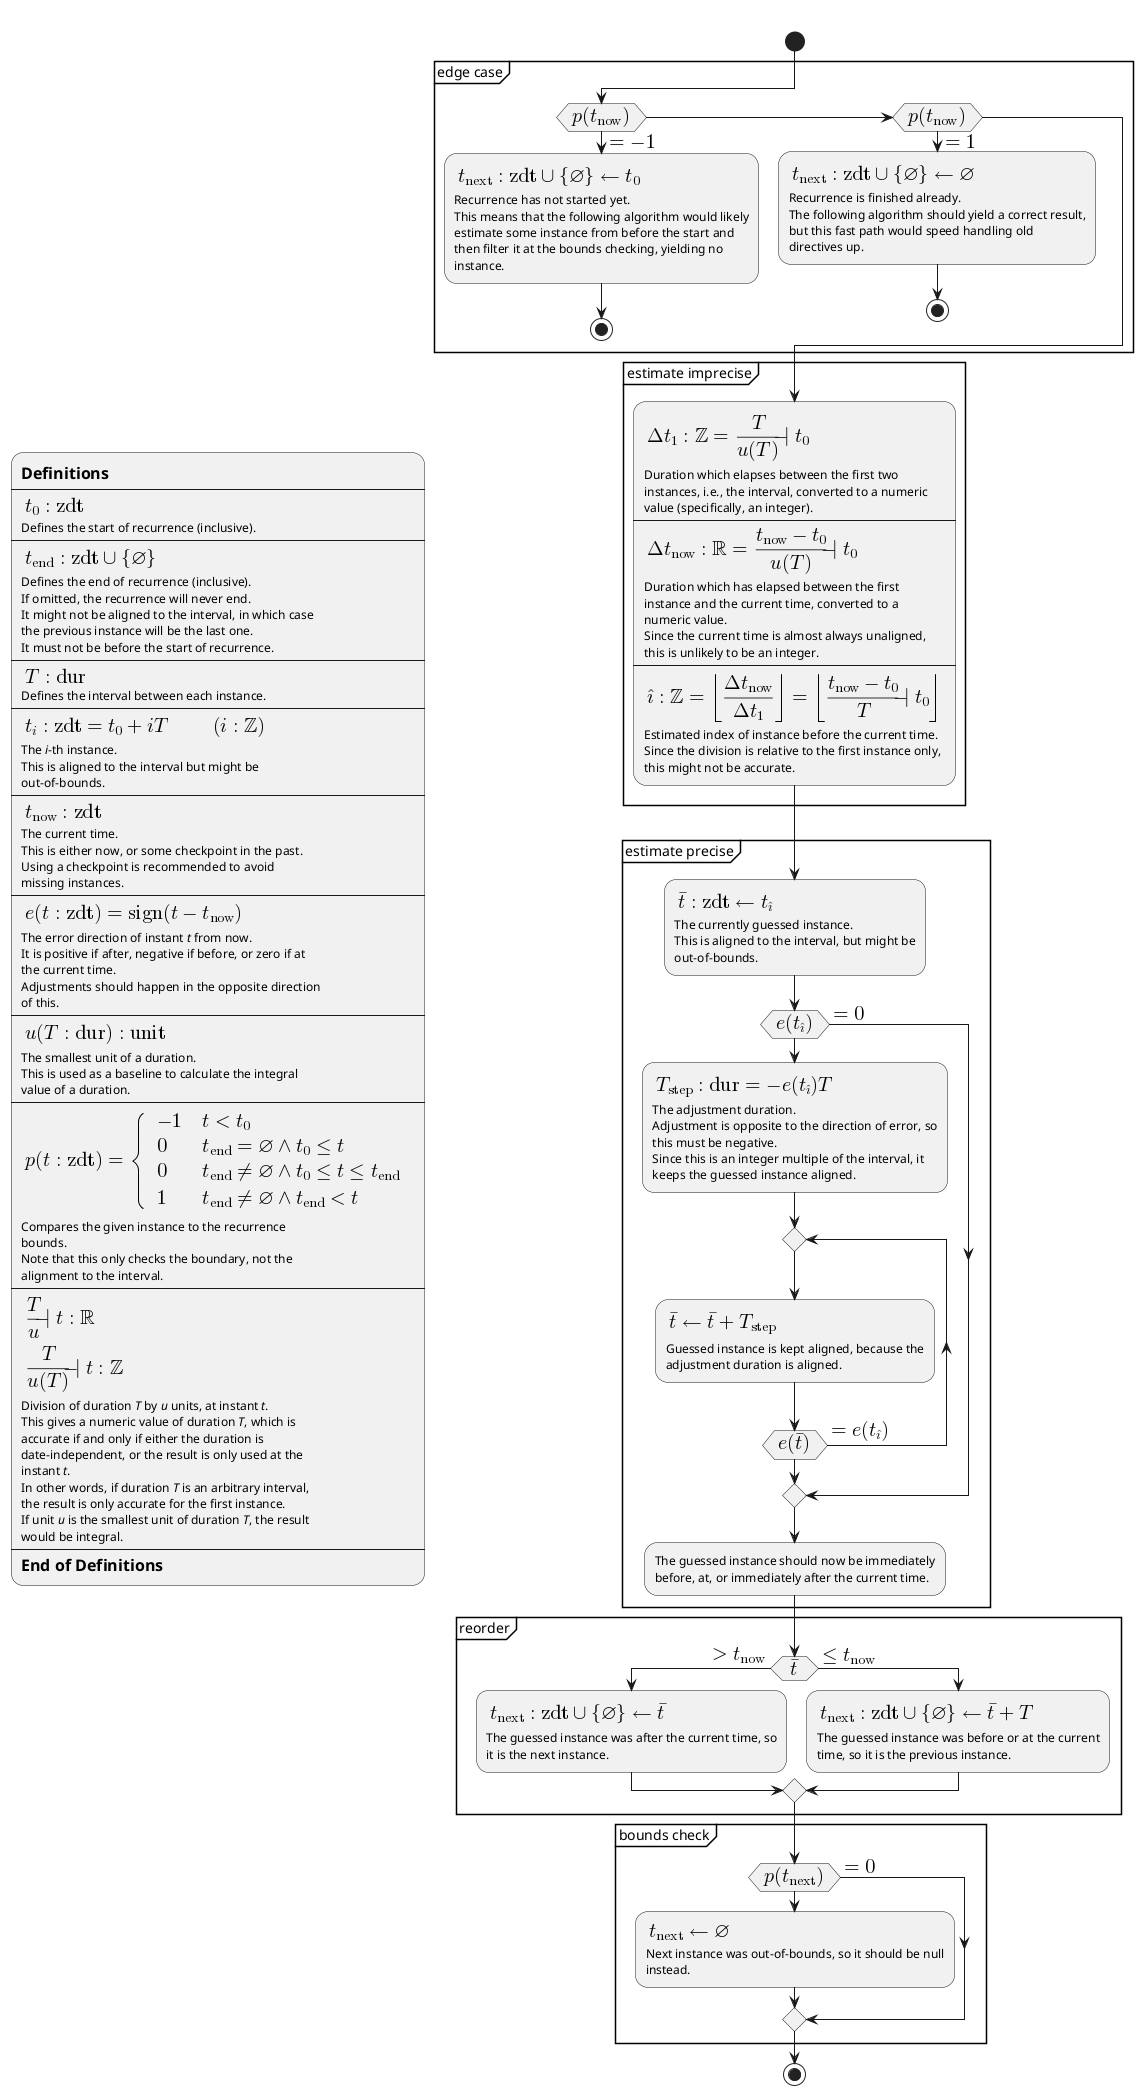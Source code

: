 @startuml getRecurringInstance
<style>
element {
  MaximumWidth 300
}
</style>

split
-[hidden]->

:= Definitions
----
<latex>t_0\colon \mathrm{zdt}</latex>
Defines the start of recurrence (inclusive).
----
<latex>t_{\mathrm{end}}\colon \mathrm{zdt}\cup \{\varnothing\}</latex>
Defines the end of recurrence (inclusive).
If omitted, the recurrence will never end.
It might not be aligned to the interval, in which case the previous instance will be the last one.
It must not be before the start of recurrence.
----
<latex>T\colon \mathrm{dur}</latex>
Defines the interval between each instance.
----
<latex>t_{i}\colon \mathrm{zdt} = t_0 + iT \pod{i\colon \mathbb{Z}}</latex>
The <i>i</i>-th instance.
This is aligned to the interval but might be out-of-bounds.
----
<latex>t_{\mathrm{now}}\colon \mathrm{zdt}</latex>
The current time.
This is either now, or some checkpoint in the past.
Using a checkpoint is recommended to avoid missing instances.
----
<latex>e(t\colon \mathrm{zdt}) = \operatorname{sign}(t - t_{\mathrm{now}})</latex>
The error direction of instant <i>t</i> from now.
It is positive if after, negative if before, or zero if at the current time.
Adjustments should happen in the opposite direction of this.
----
<latex>u(T\colon \mathrm{dur})\colon \mathrm{unit}</latex>
The smallest unit of a duration.
This is used as a baseline to calculate the integral value of a duration.
----
<latex>p(t\colon \mathrm{zdt}) = \begin{cases}-1 \quad& t < t_0\\0 \quad& t_{\mathrm{end}} = \varnothing \land t_0 \le t\\0 \quad& t_{\mathrm{end}} \ne \varnothing \land t_0 \le t \le t_{\mathrm{end}}\\1 \quad& t_{\mathrm{end}} \ne \varnothing \land t_{\mathrm{end}} < t\end{cases}</latex>
Compares the given instance to the recurrence bounds.
Note that this only checks the boundary, not the alignment to the interval.
----
<latex>\frac{T}{u} \kern{-11mu}-\kern{-8mu}|\;t\colon \mathbb{R}\\\frac{T}{u(T)} \kern{-11mu}-\kern{-8mu}|\;t\colon \mathbb{Z}</latex>
Division of duration <i>T</i> by <i>u</i> units, at instant <i>t</i>.
This gives a numeric value of duration <i>T</i>, which is accurate if and only if either the duration is date-independent, or the result is only used at the instant <i>t</i>.
In other words, if duration <i>T</i> is an arbitrary interval, the result is only accurate for the first instance.
If unit <i>u</i> is the smallest unit of duration <i>T</i>, the result would be integral.
----
= End of Definitions;
detach

split again
-[hidden]->
start

group edge case
	if (<latex>p(t_{\mathrm{now}})</latex>) then (<latex>= -1</latex>)
		:<latex>t_{\mathrm{next}}\colon \mathrm{zdt}\cup \{\varnothing\} \mathrel\leftarrow t_0</latex>
		Recurrence has not started yet.
		This means that the following algorithm would likely estimate some instance from before the start and then filter it at the bounds checking, yielding no instance.;
		stop
	elseif (<latex>p(t_{\mathrm{now}})</latex>) then (<latex>= 1</latex>)
		:<latex>t_{\mathrm{next}}\colon \mathrm{zdt}\cup \{\varnothing\} \mathrel\leftarrow \varnothing</latex>
		Recurrence is finished already.
		The following algorithm should yield a correct result, but this fast path would speed handling old directives up.;
		stop
	endif
end group

group estimate imprecise
	:<latex>\Delta t_1\colon \mathbb{Z} = \frac{T}{u(T)} \kern{-11mu}-\kern{-8mu}|\;t_0</latex>
	Duration which elapses between the first two instances, i.e., the interval, converted to a numeric value (specifically, an integer).
	----
	<latex>\Delta t_{\mathrm{now}}\colon \mathbb{R} = \frac{t_{\mathrm{now}} - t_0}{u(T)} \kern{-11mu}-\kern{-8mu}|\;t_0</latex>
	Duration which has elapsed between the first instance and the current time, converted to a numeric value.
	Since the current time is almost always unaligned, this is unlikely to be an integer.
	----
	<latex>\hat \imath\colon \mathbb{Z} = \left\lfloor \frac{\Delta t_{\mathrm{now}}}{\Delta t_1} \right\rfloor = \left\lfloor \frac{t_{\mathrm{now}} - t_0}{T} \kern{-11mu}-\kern{-8mu}|\;t_0 \right\rfloor</latex>
	Estimated index of instance before the current time.
	Since the division is relative to the first instance only, this might not be accurate.;
end group

group estimate precise
	:<latex>\bar t\colon \mathrm{zdt} \mathrel\leftarrow t_{\hat \imath}</latex>
	The currently guessed instance.
	This is aligned to the interval, but might be out-of-bounds.;
	if (<latex>e(t_{\hat \imath})</latex>) then
		:<latex>T_{\mathrm{step}}\colon \mathrm{dur} = -e(t_{\hat \imath})T</latex>
		The adjustment duration.
		Adjustment is opposite to the direction of error, so this must be negative.
		Since this is an integer multiple of the interval, it keeps the guessed instance aligned.;
		repeat
			:<latex>\bar t \mathrel\leftarrow \bar t + T_{\mathrm{step}}</latex>
			Guessed instance is kept aligned, because the adjustment duration is aligned.;
		repeat while (<latex>e(\bar t)</latex>) is (<latex>= e(t_{\hat \imath})</latex>)
	else (<latex>= 0</latex>)
	endif
	:The guessed instance should now be immediately before, at, or immediately after the current time.;
end group

group reorder
	if (<latex>\bar t</latex>) is (<latex>\gt t_{\mathrm{now}}</latex>) then
		:<latex>t_{\mathrm{next}}\colon \mathrm{zdt}\cup \{\varnothing\} \mathrel\leftarrow \bar t</latex>
		The guessed instance was after the current time, so it is the next instance.;
	else (<latex>\le t_{\mathrm{now}}</latex>)
		:<latex>t_{\mathrm{next}}\colon \mathrm{zdt}\cup \{\varnothing\} \mathrel\leftarrow \bar t + T</latex>
		The guessed instance was before or at the current time, so it is the previous instance.;
	endif
end group

group bounds check
	if (<latex>p(t_{\mathrm{next}})</latex>) then
		:<latex>t_{\mathrm{next}} \mathrel\leftarrow \varnothing</latex>
		Next instance was out-of-bounds, so it should be null instead.;
	else (<latex>= 0</latex>)
	endif
end group

stop
end split

@enduml
